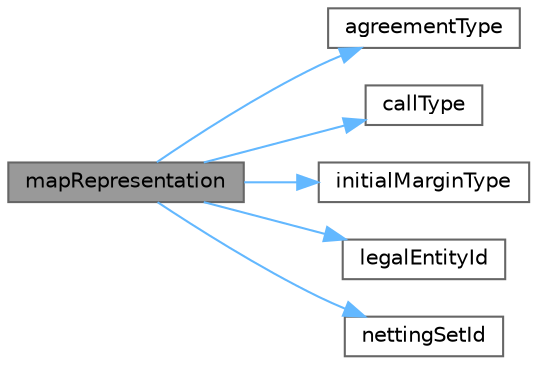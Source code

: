 digraph "mapRepresentation"
{
 // INTERACTIVE_SVG=YES
 // LATEX_PDF_SIZE
  bgcolor="transparent";
  edge [fontname=Helvetica,fontsize=10,labelfontname=Helvetica,labelfontsize=10];
  node [fontname=Helvetica,fontsize=10,shape=box,height=0.2,width=0.4];
  rankdir="LR";
  Node1 [label="mapRepresentation",height=0.2,width=0.4,color="gray40", fillcolor="grey60", style="filled", fontcolor="black",tooltip="Returns a map representation of the object."];
  Node1 -> Node2 [color="steelblue1",style="solid"];
  Node2 [label="agreementType",height=0.2,width=0.4,color="grey40", fillcolor="white", style="filled",URL="$classore_1_1data_1_1_netting_set_details.html#afa91592625f2bd9ff9d7a3dd8df0b7da",tooltip=" "];
  Node1 -> Node3 [color="steelblue1",style="solid"];
  Node3 [label="callType",height=0.2,width=0.4,color="grey40", fillcolor="white", style="filled",URL="$classore_1_1data_1_1_netting_set_details.html#aeec84199fa84594964955691023dd300",tooltip=" "];
  Node1 -> Node4 [color="steelblue1",style="solid"];
  Node4 [label="initialMarginType",height=0.2,width=0.4,color="grey40", fillcolor="white", style="filled",URL="$classore_1_1data_1_1_netting_set_details.html#a98a042eaf87e325e76ec1c36f6bc6316",tooltip=" "];
  Node1 -> Node5 [color="steelblue1",style="solid"];
  Node5 [label="legalEntityId",height=0.2,width=0.4,color="grey40", fillcolor="white", style="filled",URL="$classore_1_1data_1_1_netting_set_details.html#afa1c35d0f2601b4d1c5dd5e9b33be3ad",tooltip=" "];
  Node1 -> Node6 [color="steelblue1",style="solid"];
  Node6 [label="nettingSetId",height=0.2,width=0.4,color="grey40", fillcolor="white", style="filled",URL="$classore_1_1data_1_1_netting_set_details.html#a9bf8e40febad0782c5855488041ecfd7",tooltip=" "];
}
